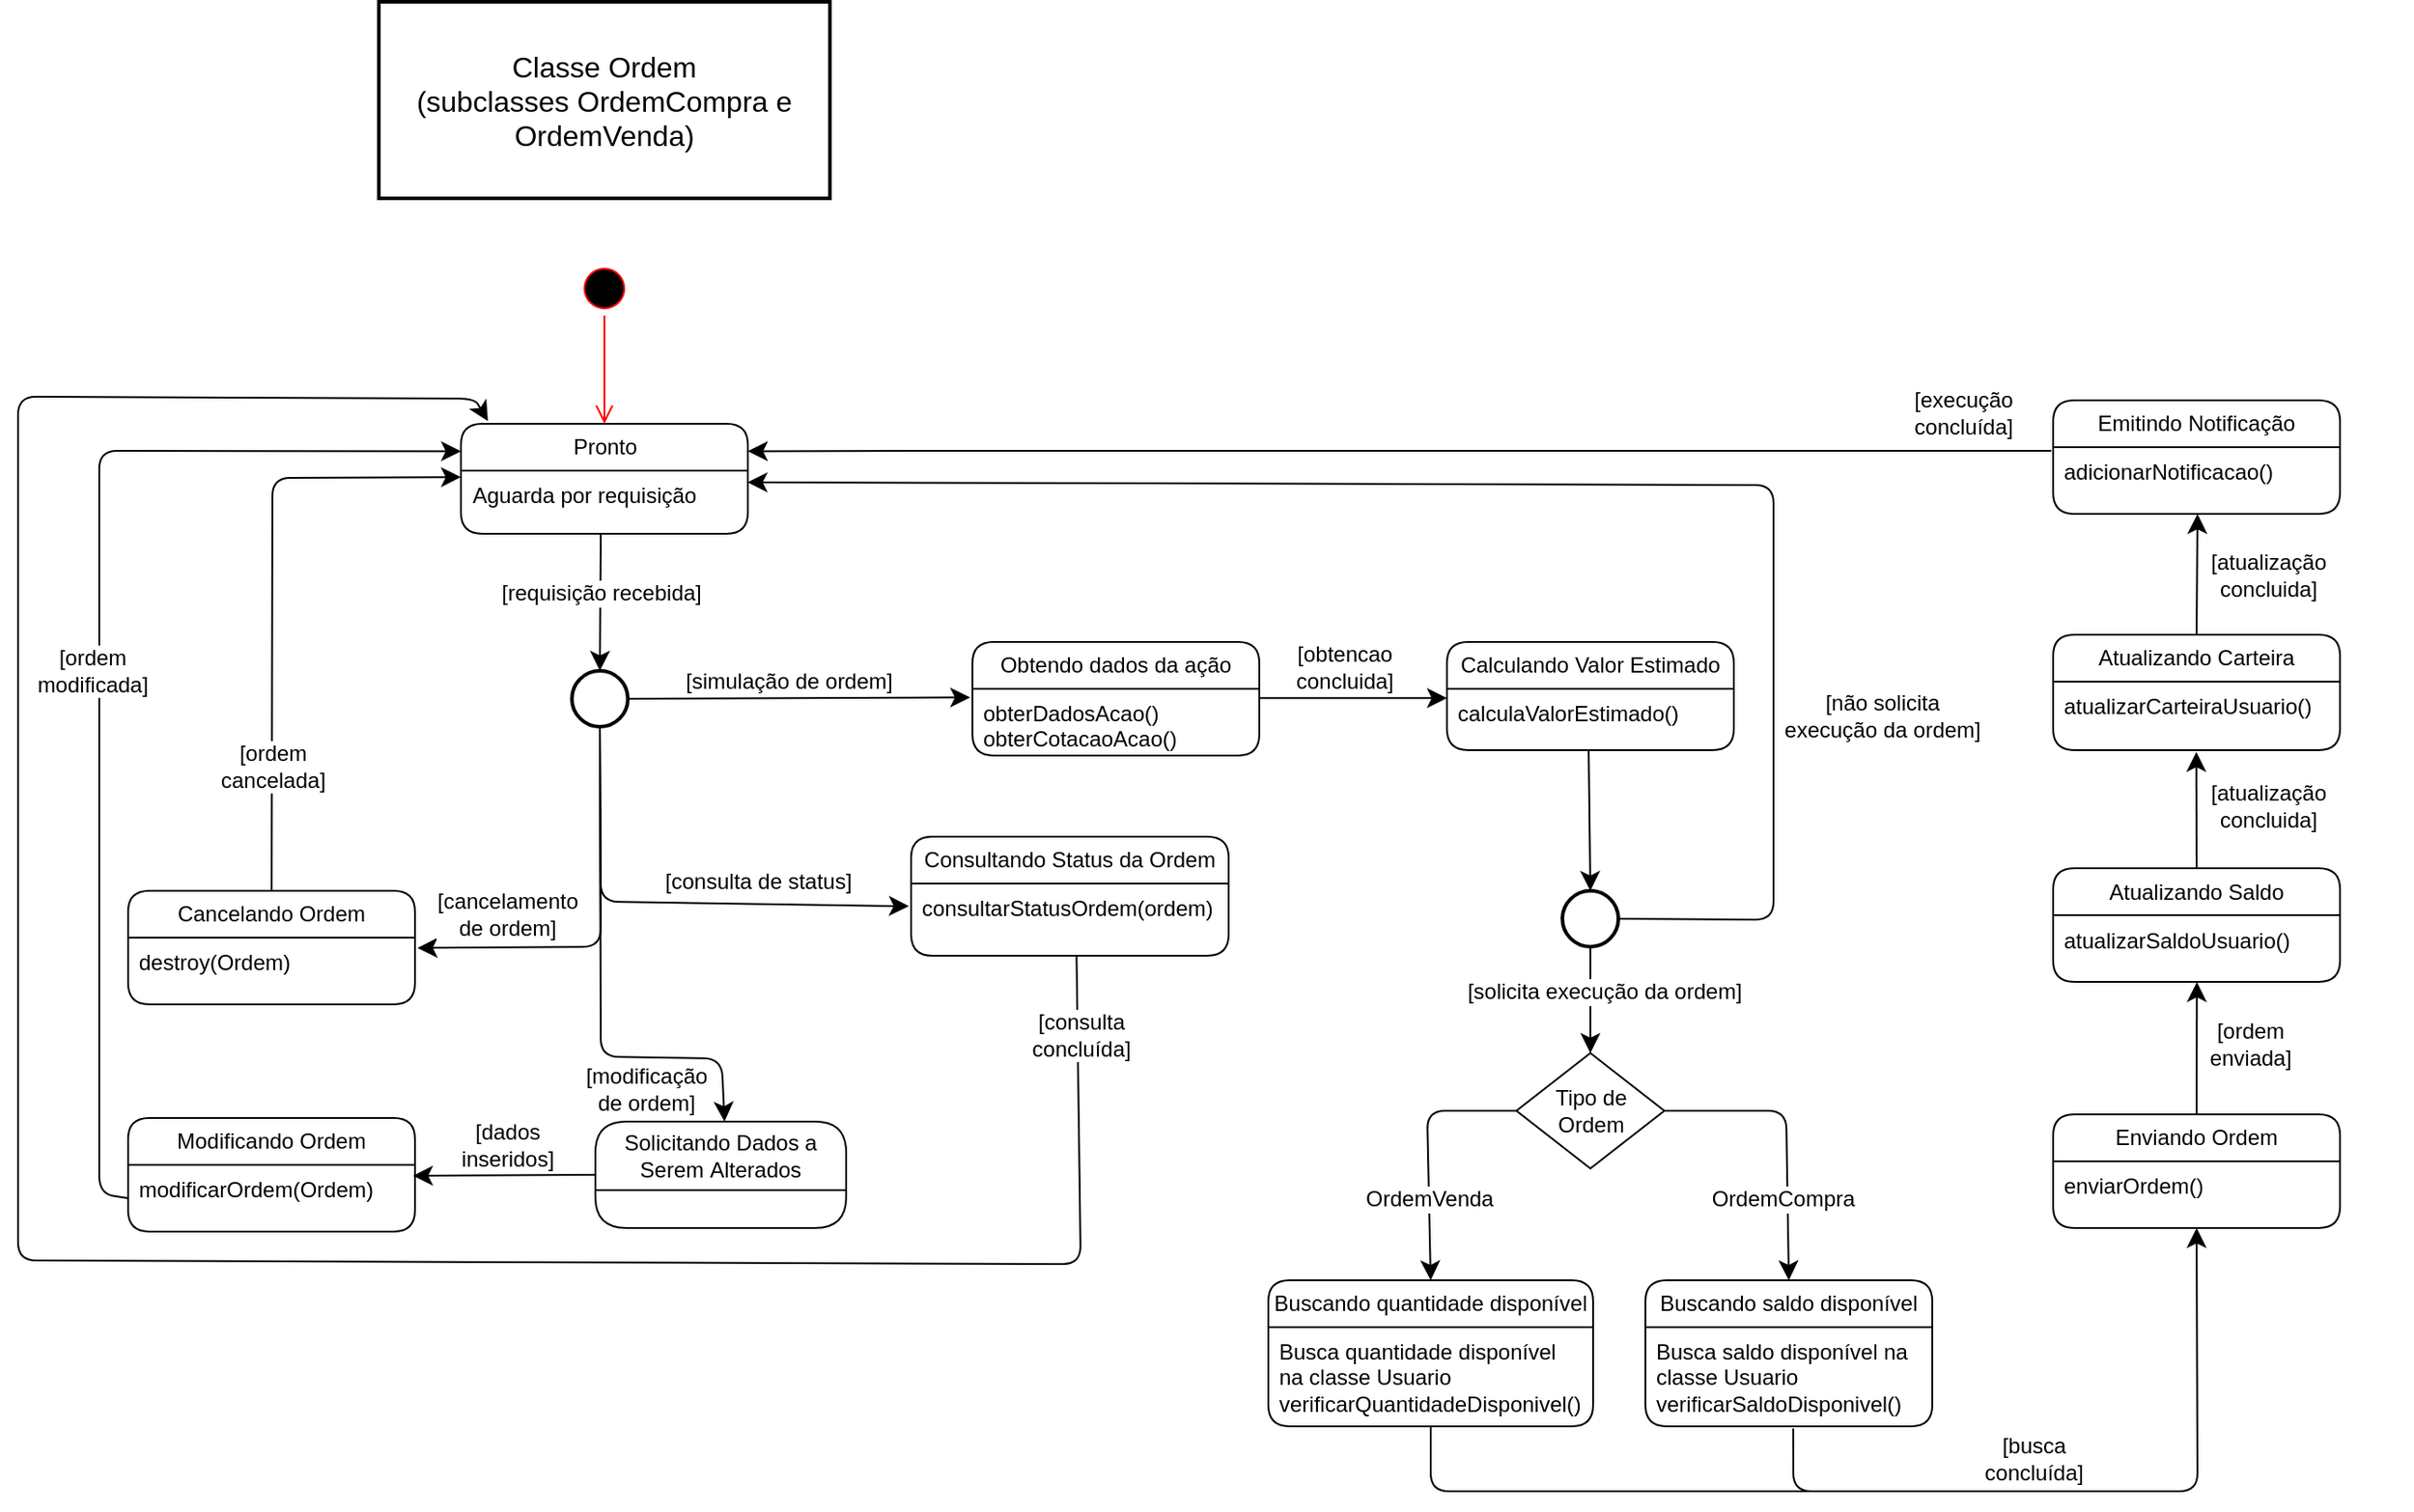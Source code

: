 <mxfile version="24.7.17">
  <diagram name="Page-1" id="PvO7PaFhvo8tSTidr793">
    <mxGraphModel dx="2487" dy="1389" grid="0" gridSize="10" guides="1" tooltips="1" connect="1" arrows="1" fold="1" page="0" pageScale="1" pageWidth="850" pageHeight="1100" math="0" shadow="0">
      <root>
        <mxCell id="0" />
        <mxCell id="1" parent="0" />
        <mxCell id="tGHlBoQcHOteD8q6I_E0-1" value="Classe Ordem&lt;div&gt;(subclasses OrdemCompra e OrdemVenda)&lt;/div&gt;" style="rounded=0;whiteSpace=wrap;html=1;strokeWidth=2;fontSize=16;" parent="1" vertex="1">
          <mxGeometry x="-577" y="-36" width="250" height="109" as="geometry" />
        </mxCell>
        <mxCell id="IoiNk8IZeVNX4eK0WC4M-1" value="Pronto" style="swimlane;fontStyle=0;childLayout=stackLayout;horizontal=1;startSize=26;fillColor=none;horizontalStack=0;resizeParent=1;resizeParentMax=0;resizeLast=0;collapsible=1;marginBottom=0;whiteSpace=wrap;html=1;rounded=1;" vertex="1" parent="1">
          <mxGeometry x="-531.5" y="198" width="159" height="61" as="geometry" />
        </mxCell>
        <mxCell id="IoiNk8IZeVNX4eK0WC4M-2" value="Aguarda por requisição" style="text;strokeColor=none;fillColor=none;align=left;verticalAlign=top;spacingLeft=4;spacingRight=4;overflow=hidden;rotatable=0;points=[[0,0.5],[1,0.5]];portConstraint=eastwest;whiteSpace=wrap;html=1;" vertex="1" parent="IoiNk8IZeVNX4eK0WC4M-1">
          <mxGeometry y="26" width="159" height="35" as="geometry" />
        </mxCell>
        <mxCell id="IoiNk8IZeVNX4eK0WC4M-3" value="" style="ellipse;html=1;shape=startState;fillColor=#000000;strokeColor=#ff0000;" vertex="1" parent="1">
          <mxGeometry x="-467" y="108" width="30" height="30" as="geometry" />
        </mxCell>
        <mxCell id="IoiNk8IZeVNX4eK0WC4M-4" value="" style="edgeStyle=orthogonalEdgeStyle;html=1;verticalAlign=bottom;endArrow=open;endSize=8;strokeColor=#ff0000;rounded=0;fontSize=12;curved=1;" edge="1" source="IoiNk8IZeVNX4eK0WC4M-3" parent="1">
          <mxGeometry relative="1" as="geometry">
            <mxPoint x="-452" y="198" as="targetPoint" />
          </mxGeometry>
        </mxCell>
        <mxCell id="IoiNk8IZeVNX4eK0WC4M-60" style="edgeStyle=none;shape=connector;curved=0;rounded=1;orthogonalLoop=1;jettySize=auto;html=1;exitX=0.5;exitY=1;exitDx=0;exitDy=0;entryX=0.515;entryY=0;entryDx=0;entryDy=0;strokeColor=default;align=center;verticalAlign=middle;fontFamily=Helvetica;fontSize=12;fontColor=default;labelBackgroundColor=default;startSize=8;endArrow=classic;endSize=8;entryPerimeter=0;" edge="1" parent="1" source="IoiNk8IZeVNX4eK0WC4M-5" target="IoiNk8IZeVNX4eK0WC4M-57">
          <mxGeometry relative="1" as="geometry">
            <Array as="points">
              <mxPoint x="-454" y="549" />
              <mxPoint x="-387" y="550" />
            </Array>
          </mxGeometry>
        </mxCell>
        <mxCell id="IoiNk8IZeVNX4eK0WC4M-5" value="" style="ellipse;whiteSpace=wrap;html=1;aspect=fixed;strokeWidth=2;" vertex="1" parent="1">
          <mxGeometry x="-470" y="335" width="31" height="31" as="geometry" />
        </mxCell>
        <mxCell id="IoiNk8IZeVNX4eK0WC4M-6" style="edgeStyle=none;curved=1;rounded=0;orthogonalLoop=1;jettySize=auto;html=1;exitX=0.5;exitY=1;exitDx=0;exitDy=0;entryX=0.5;entryY=0;entryDx=0;entryDy=0;fontSize=12;startSize=8;endSize=8;" edge="1" parent="1" target="IoiNk8IZeVNX4eK0WC4M-5">
          <mxGeometry relative="1" as="geometry">
            <mxPoint x="-454" y="259" as="sourcePoint" />
          </mxGeometry>
        </mxCell>
        <mxCell id="IoiNk8IZeVNX4eK0WC4M-7" value="[requisição recebida]" style="edgeLabel;html=1;align=center;verticalAlign=middle;resizable=0;points=[];fontSize=12;" vertex="1" connectable="0" parent="IoiNk8IZeVNX4eK0WC4M-6">
          <mxGeometry x="-0.143" relative="1" as="geometry">
            <mxPoint as="offset" />
          </mxGeometry>
        </mxCell>
        <mxCell id="IoiNk8IZeVNX4eK0WC4M-8" value="Obtendo dados da ação" style="swimlane;fontStyle=0;childLayout=stackLayout;horizontal=1;startSize=26;fillColor=none;horizontalStack=0;resizeParent=1;resizeParentMax=0;resizeLast=0;collapsible=1;marginBottom=0;whiteSpace=wrap;html=1;rounded=1;" vertex="1" parent="1">
          <mxGeometry x="-248" y="319" width="159" height="63" as="geometry" />
        </mxCell>
        <mxCell id="IoiNk8IZeVNX4eK0WC4M-9" value="obterDadosAcao()&lt;div&gt;obterCotacaoAcao()&lt;/div&gt;" style="text;strokeColor=none;fillColor=none;align=left;verticalAlign=top;spacingLeft=4;spacingRight=4;overflow=hidden;rotatable=0;points=[[0,0.5],[1,0.5]];portConstraint=eastwest;whiteSpace=wrap;html=1;" vertex="1" parent="IoiNk8IZeVNX4eK0WC4M-8">
          <mxGeometry y="26" width="159" height="37" as="geometry" />
        </mxCell>
        <mxCell id="IoiNk8IZeVNX4eK0WC4M-10" style="edgeStyle=none;curved=1;rounded=0;orthogonalLoop=1;jettySize=auto;html=1;exitX=1;exitY=0.5;exitDx=0;exitDy=0;entryX=-0.008;entryY=0.129;entryDx=0;entryDy=0;entryPerimeter=0;fontSize=12;startSize=8;endSize=8;" edge="1" parent="1" source="IoiNk8IZeVNX4eK0WC4M-5" target="IoiNk8IZeVNX4eK0WC4M-9">
          <mxGeometry relative="1" as="geometry" />
        </mxCell>
        <mxCell id="IoiNk8IZeVNX4eK0WC4M-11" value="[simulação de ordem]" style="edgeLabel;html=1;align=center;verticalAlign=middle;resizable=0;points=[];fontSize=12;" vertex="1" connectable="0" parent="IoiNk8IZeVNX4eK0WC4M-10">
          <mxGeometry x="-0.16" y="-3" relative="1" as="geometry">
            <mxPoint x="9" y="-12" as="offset" />
          </mxGeometry>
        </mxCell>
        <mxCell id="IoiNk8IZeVNX4eK0WC4M-12" value="Calculando Valor Estimado" style="swimlane;fontStyle=0;childLayout=stackLayout;horizontal=1;startSize=26;fillColor=none;horizontalStack=0;resizeParent=1;resizeParentMax=0;resizeLast=0;collapsible=1;marginBottom=0;whiteSpace=wrap;html=1;rounded=1;" vertex="1" parent="1">
          <mxGeometry x="15" y="319" width="159" height="60" as="geometry" />
        </mxCell>
        <mxCell id="IoiNk8IZeVNX4eK0WC4M-13" value="calculaValorEstimado()" style="text;strokeColor=none;fillColor=none;align=left;verticalAlign=top;spacingLeft=4;spacingRight=4;overflow=hidden;rotatable=0;points=[[0,0.5],[1,0.5]];portConstraint=eastwest;whiteSpace=wrap;html=1;" vertex="1" parent="IoiNk8IZeVNX4eK0WC4M-12">
          <mxGeometry y="26" width="159" height="34" as="geometry" />
        </mxCell>
        <mxCell id="IoiNk8IZeVNX4eK0WC4M-14" style="edgeStyle=none;curved=1;rounded=0;orthogonalLoop=1;jettySize=auto;html=1;exitX=1;exitY=0.5;exitDx=0;exitDy=0;entryX=0;entryY=0.5;entryDx=0;entryDy=0;fontSize=12;startSize=8;endSize=8;" edge="1" parent="1">
          <mxGeometry relative="1" as="geometry">
            <mxPoint x="-89" y="350.16" as="sourcePoint" />
            <mxPoint x="15.0" y="350.16" as="targetPoint" />
          </mxGeometry>
        </mxCell>
        <mxCell id="IoiNk8IZeVNX4eK0WC4M-15" value="[obtencao&lt;div&gt;concluida]&lt;/div&gt;" style="edgeLabel;html=1;align=center;verticalAlign=middle;resizable=0;points=[];fontSize=12;" vertex="1" connectable="0" parent="IoiNk8IZeVNX4eK0WC4M-14">
          <mxGeometry x="-0.275" relative="1" as="geometry">
            <mxPoint x="9" y="-17" as="offset" />
          </mxGeometry>
        </mxCell>
        <mxCell id="IoiNk8IZeVNX4eK0WC4M-22" style="edgeStyle=none;curved=1;rounded=0;orthogonalLoop=1;jettySize=auto;html=1;fontSize=12;startSize=8;endSize=8;entryX=0.5;entryY=0;entryDx=0;entryDy=0;exitX=0.5;exitY=1;exitDx=0;exitDy=0;" edge="1" parent="1" source="IoiNk8IZeVNX4eK0WC4M-18" target="IoiNk8IZeVNX4eK0WC4M-77">
          <mxGeometry relative="1" as="geometry">
            <mxPoint x="113.5" y="613" as="targetPoint" />
            <mxPoint x="107" y="505" as="sourcePoint" />
          </mxGeometry>
        </mxCell>
        <mxCell id="IoiNk8IZeVNX4eK0WC4M-27" value="[solicita execução da ordem]" style="edgeLabel;html=1;align=center;verticalAlign=middle;resizable=0;points=[];fontSize=12;" vertex="1" connectable="0" parent="IoiNk8IZeVNX4eK0WC4M-22">
          <mxGeometry x="-0.162" y="-1" relative="1" as="geometry">
            <mxPoint x="8" as="offset" />
          </mxGeometry>
        </mxCell>
        <mxCell id="IoiNk8IZeVNX4eK0WC4M-18" value="" style="ellipse;whiteSpace=wrap;html=1;aspect=fixed;strokeWidth=2;" vertex="1" parent="1">
          <mxGeometry x="79" y="457" width="31" height="31" as="geometry" />
        </mxCell>
        <mxCell id="IoiNk8IZeVNX4eK0WC4M-19" style="edgeStyle=none;curved=1;rounded=0;orthogonalLoop=1;jettySize=auto;html=1;exitX=0.494;exitY=1.011;exitDx=0;exitDy=0;entryX=0.5;entryY=0;entryDx=0;entryDy=0;fontSize=12;startSize=8;endSize=8;exitPerimeter=0;" edge="1" parent="1" source="IoiNk8IZeVNX4eK0WC4M-13" target="IoiNk8IZeVNX4eK0WC4M-18">
          <mxGeometry relative="1" as="geometry" />
        </mxCell>
        <mxCell id="IoiNk8IZeVNX4eK0WC4M-23" style="edgeStyle=none;curved=0;rounded=1;orthogonalLoop=1;jettySize=auto;html=1;exitX=1;exitY=0.5;exitDx=0;exitDy=0;entryX=0.999;entryY=0.184;entryDx=0;entryDy=0;entryPerimeter=0;fontSize=12;startSize=8;endSize=8;" edge="1" parent="1" source="IoiNk8IZeVNX4eK0WC4M-18" target="IoiNk8IZeVNX4eK0WC4M-2">
          <mxGeometry relative="1" as="geometry">
            <Array as="points">
              <mxPoint x="196" y="473" />
              <mxPoint x="196" y="232" />
            </Array>
          </mxGeometry>
        </mxCell>
        <mxCell id="IoiNk8IZeVNX4eK0WC4M-24" value="[não solicita&lt;div&gt;execução da ordem]&lt;/div&gt;" style="edgeLabel;html=1;align=center;verticalAlign=middle;resizable=0;points=[];fontSize=12;" vertex="1" connectable="0" parent="IoiNk8IZeVNX4eK0WC4M-23">
          <mxGeometry x="-0.906" y="-1" relative="1" as="geometry">
            <mxPoint x="104" y="-114" as="offset" />
          </mxGeometry>
        </mxCell>
        <mxCell id="IoiNk8IZeVNX4eK0WC4M-25" value="Buscando saldo disponível" style="swimlane;fontStyle=0;childLayout=stackLayout;horizontal=1;startSize=26;fillColor=none;horizontalStack=0;resizeParent=1;resizeParentMax=0;resizeLast=0;collapsible=1;marginBottom=0;whiteSpace=wrap;html=1;rounded=1;" vertex="1" parent="1">
          <mxGeometry x="125" y="673" width="159" height="81" as="geometry" />
        </mxCell>
        <mxCell id="IoiNk8IZeVNX4eK0WC4M-26" value="Busca saldo disponível na classe Usuario&lt;div&gt;verificarSaldoDisponivel()&lt;/div&gt;" style="text;strokeColor=none;fillColor=none;align=left;verticalAlign=top;spacingLeft=4;spacingRight=4;overflow=hidden;rotatable=0;points=[[0,0.5],[1,0.5]];portConstraint=eastwest;whiteSpace=wrap;html=1;" vertex="1" parent="IoiNk8IZeVNX4eK0WC4M-25">
          <mxGeometry y="26" width="159" height="55" as="geometry" />
        </mxCell>
        <mxCell id="IoiNk8IZeVNX4eK0WC4M-28" value="Enviando Ordem" style="swimlane;fontStyle=0;childLayout=stackLayout;horizontal=1;startSize=26;fillColor=none;horizontalStack=0;resizeParent=1;resizeParentMax=0;resizeLast=0;collapsible=1;marginBottom=0;whiteSpace=wrap;html=1;rounded=1;" vertex="1" parent="1">
          <mxGeometry x="351" y="581" width="159" height="63" as="geometry" />
        </mxCell>
        <mxCell id="IoiNk8IZeVNX4eK0WC4M-29" value="enviarOrdem()" style="text;strokeColor=none;fillColor=none;align=left;verticalAlign=top;spacingLeft=4;spacingRight=4;overflow=hidden;rotatable=0;points=[[0,0.5],[1,0.5]];portConstraint=eastwest;whiteSpace=wrap;html=1;" vertex="1" parent="IoiNk8IZeVNX4eK0WC4M-28">
          <mxGeometry y="26" width="159" height="37" as="geometry" />
        </mxCell>
        <mxCell id="IoiNk8IZeVNX4eK0WC4M-31" value="Atualizando Saldo" style="swimlane;fontStyle=0;childLayout=stackLayout;horizontal=1;startSize=26;fillColor=none;horizontalStack=0;resizeParent=1;resizeParentMax=0;resizeLast=0;collapsible=1;marginBottom=0;whiteSpace=wrap;html=1;rounded=1;" vertex="1" parent="1">
          <mxGeometry x="351" y="444.5" width="159" height="63" as="geometry" />
        </mxCell>
        <mxCell id="IoiNk8IZeVNX4eK0WC4M-32" value="atualizarSaldoUsuario()" style="text;strokeColor=none;fillColor=none;align=left;verticalAlign=top;spacingLeft=4;spacingRight=4;overflow=hidden;rotatable=0;points=[[0,0.5],[1,0.5]];portConstraint=eastwest;whiteSpace=wrap;html=1;" vertex="1" parent="IoiNk8IZeVNX4eK0WC4M-31">
          <mxGeometry y="26" width="159" height="37" as="geometry" />
        </mxCell>
        <mxCell id="IoiNk8IZeVNX4eK0WC4M-33" value="Atualizando Carteira" style="swimlane;fontStyle=0;childLayout=stackLayout;horizontal=1;startSize=26;fillColor=none;horizontalStack=0;resizeParent=1;resizeParentMax=0;resizeLast=0;collapsible=1;marginBottom=0;whiteSpace=wrap;html=1;rounded=1;" vertex="1" parent="1">
          <mxGeometry x="351" y="315" width="159" height="64" as="geometry" />
        </mxCell>
        <mxCell id="IoiNk8IZeVNX4eK0WC4M-34" value="atualizarCarteiraUsuario()" style="text;strokeColor=none;fillColor=none;align=left;verticalAlign=top;spacingLeft=4;spacingRight=4;overflow=hidden;rotatable=0;points=[[0,0.5],[1,0.5]];portConstraint=eastwest;whiteSpace=wrap;html=1;" vertex="1" parent="IoiNk8IZeVNX4eK0WC4M-33">
          <mxGeometry y="26" width="159" height="38" as="geometry" />
        </mxCell>
        <mxCell id="IoiNk8IZeVNX4eK0WC4M-35" value="Emitindo Notificação" style="swimlane;fontStyle=0;childLayout=stackLayout;horizontal=1;startSize=26;fillColor=none;horizontalStack=0;resizeParent=1;resizeParentMax=0;resizeLast=0;collapsible=1;marginBottom=0;whiteSpace=wrap;html=1;rounded=1;" vertex="1" parent="1">
          <mxGeometry x="351" y="185" width="159" height="63" as="geometry" />
        </mxCell>
        <mxCell id="IoiNk8IZeVNX4eK0WC4M-36" value="adicionarNotificacao()" style="text;strokeColor=none;fillColor=none;align=left;verticalAlign=top;spacingLeft=4;spacingRight=4;overflow=hidden;rotatable=0;points=[[0,0.5],[1,0.5]];portConstraint=eastwest;whiteSpace=wrap;html=1;" vertex="1" parent="IoiNk8IZeVNX4eK0WC4M-35">
          <mxGeometry y="26" width="159" height="37" as="geometry" />
        </mxCell>
        <mxCell id="IoiNk8IZeVNX4eK0WC4M-37" style="edgeStyle=none;curved=1;rounded=0;orthogonalLoop=1;jettySize=auto;html=1;exitX=0.5;exitY=0;exitDx=0;exitDy=0;entryX=0.501;entryY=1.003;entryDx=0;entryDy=0;entryPerimeter=0;fontSize=12;startSize=8;endSize=8;" edge="1" parent="1" source="IoiNk8IZeVNX4eK0WC4M-28" target="IoiNk8IZeVNX4eK0WC4M-32">
          <mxGeometry relative="1" as="geometry" />
        </mxCell>
        <mxCell id="IoiNk8IZeVNX4eK0WC4M-39" value="[ordem&lt;div&gt;enviada]&lt;/div&gt;" style="edgeLabel;html=1;align=center;verticalAlign=middle;resizable=0;points=[];fontSize=12;" vertex="1" connectable="0" parent="1">
          <mxGeometry x="460.0" y="542.0" as="geometry" />
        </mxCell>
        <mxCell id="IoiNk8IZeVNX4eK0WC4M-40" style="edgeStyle=none;curved=1;rounded=0;orthogonalLoop=1;jettySize=auto;html=1;exitX=0.5;exitY=0;exitDx=0;exitDy=0;fontSize=12;startSize=8;endSize=8;entryX=0.499;entryY=1.026;entryDx=0;entryDy=0;entryPerimeter=0;" edge="1" parent="1" source="IoiNk8IZeVNX4eK0WC4M-31" target="IoiNk8IZeVNX4eK0WC4M-34">
          <mxGeometry relative="1" as="geometry">
            <mxPoint x="-248" y="483.26" as="sourcePoint" />
            <mxPoint x="429" y="382" as="targetPoint" />
          </mxGeometry>
        </mxCell>
        <mxCell id="IoiNk8IZeVNX4eK0WC4M-41" value="[atualização&lt;div&gt;concluida]&lt;/div&gt;" style="edgeLabel;html=1;align=center;verticalAlign=middle;resizable=0;points=[];fontSize=12;" vertex="1" connectable="0" parent="1">
          <mxGeometry x="470.0" y="410.0" as="geometry" />
        </mxCell>
        <mxCell id="IoiNk8IZeVNX4eK0WC4M-42" style="edgeStyle=none;curved=1;rounded=0;orthogonalLoop=1;jettySize=auto;html=1;exitX=0.5;exitY=0;exitDx=0;exitDy=0;fontSize=12;startSize=8;endSize=8;" edge="1" parent="1" source="IoiNk8IZeVNX4eK0WC4M-33">
          <mxGeometry relative="1" as="geometry">
            <mxPoint x="431" y="248" as="targetPoint" />
          </mxGeometry>
        </mxCell>
        <mxCell id="IoiNk8IZeVNX4eK0WC4M-43" value="[atualização&lt;div&gt;concluida]&lt;/div&gt;" style="edgeLabel;html=1;align=center;verticalAlign=middle;resizable=0;points=[];fontSize=12;" vertex="1" connectable="0" parent="1">
          <mxGeometry x="550.0" y="219.0" as="geometry">
            <mxPoint x="-80" y="63" as="offset" />
          </mxGeometry>
        </mxCell>
        <mxCell id="IoiNk8IZeVNX4eK0WC4M-44" style="edgeStyle=none;curved=0;rounded=1;orthogonalLoop=1;jettySize=auto;html=1;exitX=-0.006;exitY=0.054;exitDx=0;exitDy=0;entryX=1;entryY=0.25;entryDx=0;entryDy=0;fontSize=12;startSize=8;endSize=8;exitPerimeter=0;" edge="1" parent="1" source="IoiNk8IZeVNX4eK0WC4M-36" target="IoiNk8IZeVNX4eK0WC4M-1">
          <mxGeometry relative="1" as="geometry">
            <Array as="points">
              <mxPoint x="-260" y="213" />
            </Array>
          </mxGeometry>
        </mxCell>
        <mxCell id="IoiNk8IZeVNX4eK0WC4M-45" value="[execução&lt;div&gt;concluída]&lt;/div&gt;" style="edgeLabel;html=1;align=center;verticalAlign=middle;resizable=0;points=[];fontSize=12;" vertex="1" connectable="0" parent="IoiNk8IZeVNX4eK0WC4M-44">
          <mxGeometry x="0.19" y="-1" relative="1" as="geometry">
            <mxPoint x="381" y="-20" as="offset" />
          </mxGeometry>
        </mxCell>
        <mxCell id="IoiNk8IZeVNX4eK0WC4M-46" style="edgeStyle=none;curved=0;rounded=1;orthogonalLoop=1;jettySize=auto;html=1;exitX=0.515;exitY=1.021;exitDx=0;exitDy=0;entryX=0.5;entryY=1;entryDx=0;entryDy=0;fontSize=12;startSize=8;endSize=8;exitPerimeter=0;" edge="1" parent="1" source="IoiNk8IZeVNX4eK0WC4M-26" target="IoiNk8IZeVNX4eK0WC4M-28">
          <mxGeometry relative="1" as="geometry">
            <Array as="points">
              <mxPoint x="207" y="790" />
              <mxPoint x="431" y="790" />
            </Array>
          </mxGeometry>
        </mxCell>
        <mxCell id="IoiNk8IZeVNX4eK0WC4M-47" value="[busca&lt;div&gt;concluída]&lt;/div&gt;" style="edgeLabel;html=1;align=center;verticalAlign=middle;resizable=0;points=[];fontSize=12;" vertex="1" connectable="0" parent="IoiNk8IZeVNX4eK0WC4M-46">
          <mxGeometry x="-0.107" y="-2" relative="1" as="geometry">
            <mxPoint x="-13" y="-20" as="offset" />
          </mxGeometry>
        </mxCell>
        <mxCell id="IoiNk8IZeVNX4eK0WC4M-48" value="Cancelando Ordem" style="swimlane;fontStyle=0;childLayout=stackLayout;horizontal=1;startSize=26;fillColor=none;horizontalStack=0;resizeParent=1;resizeParentMax=0;resizeLast=0;collapsible=1;marginBottom=0;whiteSpace=wrap;html=1;rounded=1;" vertex="1" parent="1">
          <mxGeometry x="-716" y="457" width="159" height="63" as="geometry" />
        </mxCell>
        <mxCell id="IoiNk8IZeVNX4eK0WC4M-49" value="destroy(Ordem)" style="text;strokeColor=none;fillColor=none;align=left;verticalAlign=top;spacingLeft=4;spacingRight=4;overflow=hidden;rotatable=0;points=[[0,0.5],[1,0.5]];portConstraint=eastwest;whiteSpace=wrap;html=1;" vertex="1" parent="IoiNk8IZeVNX4eK0WC4M-48">
          <mxGeometry y="26" width="159" height="37" as="geometry" />
        </mxCell>
        <mxCell id="IoiNk8IZeVNX4eK0WC4M-51" style="edgeStyle=none;curved=0;rounded=1;orthogonalLoop=1;jettySize=auto;html=1;exitX=0.5;exitY=1;exitDx=0;exitDy=0;fontSize=12;startSize=8;endSize=8;entryX=1.009;entryY=0.154;entryDx=0;entryDy=0;entryPerimeter=0;" edge="1" parent="1" source="IoiNk8IZeVNX4eK0WC4M-5" target="IoiNk8IZeVNX4eK0WC4M-49">
          <mxGeometry relative="1" as="geometry">
            <mxPoint x="-512" y="488" as="targetPoint" />
            <Array as="points">
              <mxPoint x="-454" y="488" />
            </Array>
          </mxGeometry>
        </mxCell>
        <mxCell id="IoiNk8IZeVNX4eK0WC4M-52" style="edgeStyle=none;shape=connector;curved=0;rounded=1;orthogonalLoop=1;jettySize=auto;html=1;entryX=0;entryY=0.102;entryDx=0;entryDy=0;entryPerimeter=0;strokeColor=default;align=center;verticalAlign=middle;fontFamily=Helvetica;fontSize=12;fontColor=default;labelBackgroundColor=default;startSize=8;endArrow=classic;endSize=8;" edge="1" parent="1" source="IoiNk8IZeVNX4eK0WC4M-48" target="IoiNk8IZeVNX4eK0WC4M-2">
          <mxGeometry relative="1" as="geometry">
            <Array as="points">
              <mxPoint x="-636" y="228" />
            </Array>
          </mxGeometry>
        </mxCell>
        <mxCell id="IoiNk8IZeVNX4eK0WC4M-53" value="[ordem&lt;div&gt;cancelada]&lt;/div&gt;" style="edgeLabel;html=1;align=center;verticalAlign=middle;resizable=0;points=[];fontSize=12;fontFamily=Helvetica;fontColor=default;labelBackgroundColor=default;" vertex="1" connectable="0" parent="IoiNk8IZeVNX4eK0WC4M-52">
          <mxGeometry x="-0.304" y="-1" relative="1" as="geometry">
            <mxPoint x="-1" y="47" as="offset" />
          </mxGeometry>
        </mxCell>
        <mxCell id="IoiNk8IZeVNX4eK0WC4M-54" value="[cancelamento&lt;div&gt;de ordem]&lt;/div&gt;" style="edgeLabel;html=1;align=center;verticalAlign=middle;resizable=0;points=[];fontSize=12;" vertex="1" connectable="0" parent="1">
          <mxGeometry x="-506.004" y="470.001" as="geometry" />
        </mxCell>
        <mxCell id="IoiNk8IZeVNX4eK0WC4M-61" style="edgeStyle=none;shape=connector;curved=0;rounded=1;orthogonalLoop=1;jettySize=auto;html=1;exitX=0;exitY=0.5;exitDx=0;exitDy=0;entryX=0.993;entryY=0.163;entryDx=0;entryDy=0;strokeColor=default;align=center;verticalAlign=middle;fontFamily=Helvetica;fontSize=12;fontColor=default;labelBackgroundColor=default;startSize=8;endArrow=classic;endSize=8;entryPerimeter=0;" edge="1" parent="1" source="IoiNk8IZeVNX4eK0WC4M-57" target="IoiNk8IZeVNX4eK0WC4M-63">
          <mxGeometry relative="1" as="geometry">
            <mxPoint x="-553" y="615.5" as="targetPoint" />
          </mxGeometry>
        </mxCell>
        <mxCell id="IoiNk8IZeVNX4eK0WC4M-57" value="Solicitando Dados a Serem&amp;nbsp;&lt;span style=&quot;background-color: initial;&quot;&gt;Alterados&lt;/span&gt;" style="swimlane;fontStyle=0;childLayout=stackLayout;horizontal=1;startSize=38;fillColor=none;horizontalStack=0;resizeParent=1;resizeParentMax=0;resizeLast=0;collapsible=1;marginBottom=0;whiteSpace=wrap;html=1;rounded=1;" vertex="1" parent="1">
          <mxGeometry x="-457" y="585" width="139" height="59" as="geometry" />
        </mxCell>
        <mxCell id="IoiNk8IZeVNX4eK0WC4M-62" value="Modificando Ordem" style="swimlane;fontStyle=0;childLayout=stackLayout;horizontal=1;startSize=26;fillColor=none;horizontalStack=0;resizeParent=1;resizeParentMax=0;resizeLast=0;collapsible=1;marginBottom=0;whiteSpace=wrap;html=1;rounded=1;" vertex="1" parent="1">
          <mxGeometry x="-716" y="583" width="159" height="63" as="geometry" />
        </mxCell>
        <mxCell id="IoiNk8IZeVNX4eK0WC4M-63" value="modificarOrdem(Ordem)" style="text;strokeColor=none;fillColor=none;align=left;verticalAlign=top;spacingLeft=4;spacingRight=4;overflow=hidden;rotatable=0;points=[[0,0.5],[1,0.5]];portConstraint=eastwest;whiteSpace=wrap;html=1;" vertex="1" parent="IoiNk8IZeVNX4eK0WC4M-62">
          <mxGeometry y="26" width="159" height="37" as="geometry" />
        </mxCell>
        <mxCell id="IoiNk8IZeVNX4eK0WC4M-64" value="[modificação&lt;div&gt;de ordem]&lt;/div&gt;" style="edgeLabel;html=1;align=center;verticalAlign=middle;resizable=0;points=[];fontSize=12;" vertex="1" connectable="0" parent="1">
          <mxGeometry x="-429.004" y="567.001" as="geometry" />
        </mxCell>
        <mxCell id="IoiNk8IZeVNX4eK0WC4M-65" value="[dados&lt;div&gt;inseridos]&lt;/div&gt;" style="edgeLabel;html=1;align=center;verticalAlign=middle;resizable=0;points=[];fontSize=12;" vertex="1" connectable="0" parent="1">
          <mxGeometry x="-506.004" y="598.001" as="geometry" />
        </mxCell>
        <mxCell id="IoiNk8IZeVNX4eK0WC4M-66" style="edgeStyle=none;shape=connector;curved=0;rounded=1;orthogonalLoop=1;jettySize=auto;html=1;exitX=0;exitY=0.5;exitDx=0;exitDy=0;entryX=0;entryY=0.25;entryDx=0;entryDy=0;strokeColor=default;align=center;verticalAlign=middle;fontFamily=Helvetica;fontSize=12;fontColor=default;labelBackgroundColor=default;startSize=8;endArrow=classic;endSize=8;" edge="1" parent="1" source="IoiNk8IZeVNX4eK0WC4M-63" target="IoiNk8IZeVNX4eK0WC4M-1">
          <mxGeometry relative="1" as="geometry">
            <Array as="points">
              <mxPoint x="-732" y="625" />
              <mxPoint x="-732" y="213" />
            </Array>
          </mxGeometry>
        </mxCell>
        <mxCell id="IoiNk8IZeVNX4eK0WC4M-67" value="[ordem&lt;div&gt;modificada]&lt;/div&gt;" style="edgeLabel;html=1;align=center;verticalAlign=middle;resizable=0;points=[];fontSize=12;fontFamily=Helvetica;fontColor=default;labelBackgroundColor=default;" vertex="1" connectable="0" parent="1">
          <mxGeometry x="-735.997" y="335.002" as="geometry" />
        </mxCell>
        <mxCell id="IoiNk8IZeVNX4eK0WC4M-69" value="Consultando Status da Ordem" style="swimlane;fontStyle=0;childLayout=stackLayout;horizontal=1;startSize=26;fillColor=none;horizontalStack=0;resizeParent=1;resizeParentMax=0;resizeLast=0;collapsible=1;marginBottom=0;whiteSpace=wrap;html=1;rounded=1;" vertex="1" parent="1">
          <mxGeometry x="-282" y="427" width="176" height="66" as="geometry" />
        </mxCell>
        <mxCell id="IoiNk8IZeVNX4eK0WC4M-70" value="consultarStatusOrdem(ordem)" style="text;strokeColor=none;fillColor=none;align=left;verticalAlign=top;spacingLeft=4;spacingRight=4;overflow=hidden;rotatable=0;points=[[0,0.5],[1,0.5]];portConstraint=eastwest;whiteSpace=wrap;html=1;" vertex="1" parent="IoiNk8IZeVNX4eK0WC4M-69">
          <mxGeometry y="26" width="176" height="40" as="geometry" />
        </mxCell>
        <mxCell id="IoiNk8IZeVNX4eK0WC4M-71" style="edgeStyle=none;shape=connector;curved=0;rounded=1;orthogonalLoop=1;jettySize=auto;html=1;exitX=0.5;exitY=1;exitDx=0;exitDy=0;entryX=-0.007;entryY=0.314;entryDx=0;entryDy=0;entryPerimeter=0;strokeColor=default;align=center;verticalAlign=middle;fontFamily=Helvetica;fontSize=12;fontColor=default;labelBackgroundColor=default;startSize=8;endArrow=classic;endSize=8;" edge="1" parent="1" source="IoiNk8IZeVNX4eK0WC4M-5" target="IoiNk8IZeVNX4eK0WC4M-70">
          <mxGeometry relative="1" as="geometry">
            <Array as="points">
              <mxPoint x="-454" y="463" />
            </Array>
          </mxGeometry>
        </mxCell>
        <mxCell id="IoiNk8IZeVNX4eK0WC4M-72" value="[consulta de status]" style="edgeLabel;html=1;align=center;verticalAlign=middle;resizable=0;points=[];fontSize=12;" vertex="1" connectable="0" parent="1">
          <mxGeometry x="-366.999" y="452.003" as="geometry" />
        </mxCell>
        <mxCell id="IoiNk8IZeVNX4eK0WC4M-73" style="edgeStyle=none;shape=connector;curved=0;rounded=1;orthogonalLoop=1;jettySize=auto;html=1;exitX=0.521;exitY=1.003;exitDx=0;exitDy=0;entryX=0.094;entryY=-0.024;entryDx=0;entryDy=0;entryPerimeter=0;strokeColor=default;align=center;verticalAlign=middle;fontFamily=Helvetica;fontSize=12;fontColor=default;labelBackgroundColor=default;startSize=8;endArrow=classic;endSize=8;exitPerimeter=0;" edge="1" parent="1" source="IoiNk8IZeVNX4eK0WC4M-70" target="IoiNk8IZeVNX4eK0WC4M-1">
          <mxGeometry relative="1" as="geometry">
            <Array as="points">
              <mxPoint x="-188" y="664" />
              <mxPoint x="-777" y="662" />
              <mxPoint x="-777" y="183" />
              <mxPoint x="-524" y="184" />
            </Array>
          </mxGeometry>
        </mxCell>
        <mxCell id="IoiNk8IZeVNX4eK0WC4M-74" value="[consulta&lt;div&gt;concluída]&lt;/div&gt;" style="edgeLabel;html=1;align=center;verticalAlign=middle;resizable=0;points=[];fontSize=12;fontFamily=Helvetica;fontColor=default;labelBackgroundColor=default;" vertex="1" connectable="0" parent="IoiNk8IZeVNX4eK0WC4M-73">
          <mxGeometry x="-0.942" y="1" relative="1" as="geometry">
            <mxPoint as="offset" />
          </mxGeometry>
        </mxCell>
        <mxCell id="IoiNk8IZeVNX4eK0WC4M-75" value="Buscando quantidade disponível" style="swimlane;fontStyle=0;childLayout=stackLayout;horizontal=1;startSize=26;fillColor=none;horizontalStack=0;resizeParent=1;resizeParentMax=0;resizeLast=0;collapsible=1;marginBottom=0;whiteSpace=wrap;html=1;rounded=1;" vertex="1" parent="1">
          <mxGeometry x="-84" y="673" width="180" height="81" as="geometry" />
        </mxCell>
        <mxCell id="IoiNk8IZeVNX4eK0WC4M-76" value="Busca quantidade disponível na classe Usuario&lt;div&gt;&lt;span style=&quot;background-color: initial;&quot;&gt;verificarQuantidadeDisponivel()&lt;/span&gt;&lt;/div&gt;" style="text;strokeColor=none;fillColor=none;align=left;verticalAlign=top;spacingLeft=4;spacingRight=4;overflow=hidden;rotatable=0;points=[[0,0.5],[1,0.5]];portConstraint=eastwest;whiteSpace=wrap;html=1;" vertex="1" parent="IoiNk8IZeVNX4eK0WC4M-75">
          <mxGeometry y="26" width="180" height="55" as="geometry" />
        </mxCell>
        <mxCell id="IoiNk8IZeVNX4eK0WC4M-78" style="edgeStyle=none;shape=connector;curved=0;rounded=1;orthogonalLoop=1;jettySize=auto;html=1;exitX=0;exitY=0.5;exitDx=0;exitDy=0;entryX=0.5;entryY=0;entryDx=0;entryDy=0;strokeColor=default;align=center;verticalAlign=middle;fontFamily=Helvetica;fontSize=12;fontColor=default;labelBackgroundColor=default;startSize=8;endArrow=classic;endSize=8;" edge="1" parent="1" source="IoiNk8IZeVNX4eK0WC4M-77" target="IoiNk8IZeVNX4eK0WC4M-75">
          <mxGeometry relative="1" as="geometry">
            <Array as="points">
              <mxPoint x="4" y="579" />
            </Array>
          </mxGeometry>
        </mxCell>
        <mxCell id="IoiNk8IZeVNX4eK0WC4M-79" value="OrdemVenda" style="edgeLabel;html=1;align=center;verticalAlign=middle;resizable=0;points=[];fontSize=12;fontFamily=Helvetica;fontColor=default;labelBackgroundColor=default;" vertex="1" connectable="0" parent="IoiNk8IZeVNX4eK0WC4M-78">
          <mxGeometry x="0.367" relative="1" as="geometry">
            <mxPoint as="offset" />
          </mxGeometry>
        </mxCell>
        <mxCell id="IoiNk8IZeVNX4eK0WC4M-80" style="edgeStyle=none;shape=connector;curved=0;rounded=1;orthogonalLoop=1;jettySize=auto;html=1;exitX=1;exitY=0.5;exitDx=0;exitDy=0;entryX=0.5;entryY=0;entryDx=0;entryDy=0;strokeColor=default;align=center;verticalAlign=middle;fontFamily=Helvetica;fontSize=12;fontColor=default;labelBackgroundColor=default;startSize=8;endArrow=classic;endSize=8;" edge="1" parent="1" source="IoiNk8IZeVNX4eK0WC4M-77" target="IoiNk8IZeVNX4eK0WC4M-25">
          <mxGeometry relative="1" as="geometry">
            <Array as="points">
              <mxPoint x="203" y="579" />
            </Array>
          </mxGeometry>
        </mxCell>
        <mxCell id="IoiNk8IZeVNX4eK0WC4M-81" value="OrdemCompra" style="edgeLabel;html=1;align=center;verticalAlign=middle;resizable=0;points=[];fontSize=12;fontFamily=Helvetica;fontColor=default;labelBackgroundColor=default;" vertex="1" connectable="0" parent="IoiNk8IZeVNX4eK0WC4M-80">
          <mxGeometry x="0.535" y="-1" relative="1" as="geometry">
            <mxPoint x="-2" y="-8" as="offset" />
          </mxGeometry>
        </mxCell>
        <mxCell id="IoiNk8IZeVNX4eK0WC4M-77" value="Tipo de&lt;div&gt;Ordem&lt;/div&gt;" style="rhombus;whiteSpace=wrap;html=1;fontFamily=Helvetica;fontSize=12;fontColor=default;labelBackgroundColor=default;" vertex="1" parent="1">
          <mxGeometry x="53.5" y="547" width="82" height="64" as="geometry" />
        </mxCell>
        <mxCell id="IoiNk8IZeVNX4eK0WC4M-82" value="" style="endArrow=none;html=1;rounded=1;strokeColor=default;align=center;verticalAlign=middle;fontFamily=Helvetica;fontSize=12;fontColor=default;labelBackgroundColor=default;edgeStyle=none;startSize=8;endSize=8;curved=0;" edge="1" parent="1">
          <mxGeometry width="50" height="50" relative="1" as="geometry">
            <mxPoint x="227" y="790" as="sourcePoint" />
            <mxPoint x="6" y="754" as="targetPoint" />
            <Array as="points">
              <mxPoint x="6" y="790" />
            </Array>
          </mxGeometry>
        </mxCell>
      </root>
    </mxGraphModel>
  </diagram>
</mxfile>
